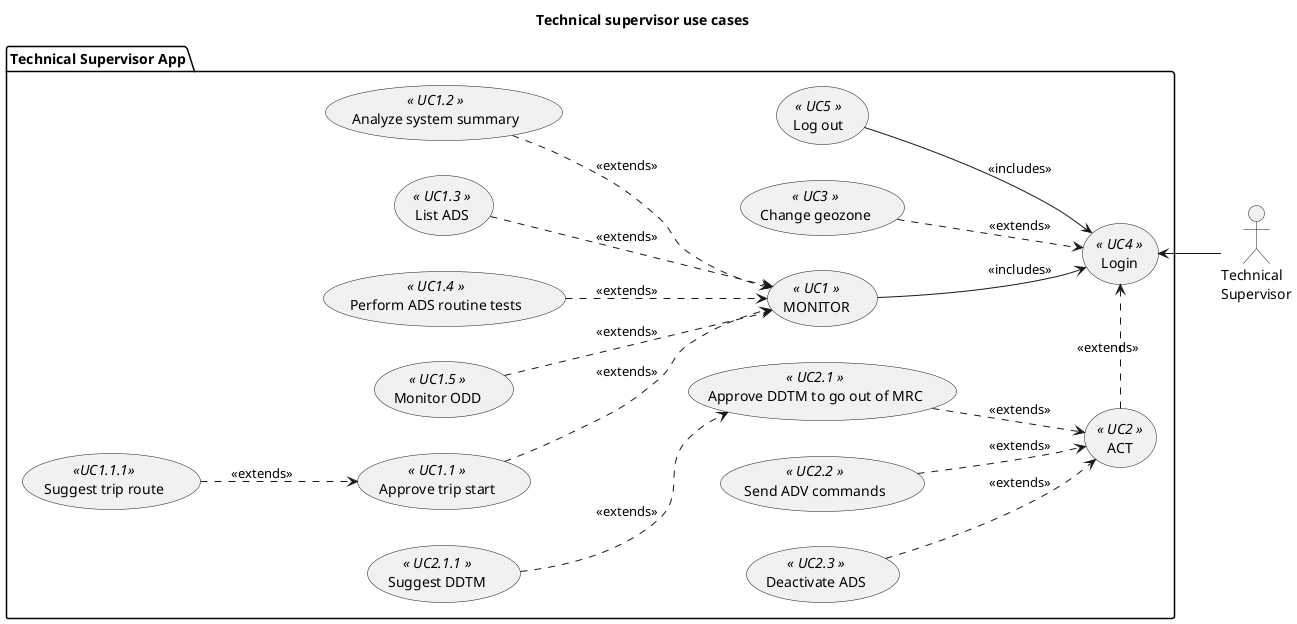 @startuml ts_use_cases
title Technical supervisor use cases

left to right direction

actor :Technical\nSupervisor: as TS1

package "Technical Supervisor App" {
    usecase UC4 as (Login) <<  UC4  >>
    usecase UC5 as (Log out) <<  UC5  >>
    usecase UC1 as (MONITOR)<<  UC1  >>
    usecase UC2 as (ACT) <<  UC2  >>
    usecase UC3 as (Change geozone) <<  UC3  >>

    ' Supervise system
    usecase UC100 as (Approve trip start) <<  UC1.1  >>
    usecase UC101 as (Analyze system summary) <<  UC1.2  >>
    usecase UC102 as (List ADS) <<  UC1.3  >>
    usecase UC104 as (Perform ADS routine tests) <<  UC1.4  >>
    usecase UC105 as (Monitor ODD) <<  UC1.5  >>
    usecase UC106 as (Suggest trip route) << UC1.1.1 >>

    ' Supervise ADS
    usecase UC202 as (Approve DDTM to go out of MRC) <<  UC2.1  >>
    ' ADS actions
    usecase UC303 as (Suggest DDTM) <<  UC2.1.1  >>
    usecase UC304 as (Send ADV commands) <<  UC2.2  >>
    usecase UC305 as (Deactivate ADS) <<  UC2.3  >>
}

' User connections
TS1 -up-> UC4
UC2 -> UC4 #line.dashed : <<extends>> 
UC1 --> UC4 : <<includes>> 
UC3 --> UC4 #line.dashed : <<extends>> 
UC5 --> UC4 : <<includes>>

' Supervise system
UC100 --> UC1 #line.dashed : <<extends>>
UC101 --> UC1 #line.dashed : <<extends>>
UC102 --> UC1 #line.dashed : <<extends>>
UC104 --> UC1 #line.dashed : <<extends>>
UC105 --> UC1 #line.dashed : <<extends>>
UC106 --> UC100 #line.dashed : <<extends>>

' Supervise ADS
UC202 --> UC2 #line.dashed : <<extends>>
UC303 --> UC202 #line.dashed : <<extends>>
UC304 --> UC2 #line.dashed : <<extends>>
UC305 --> UC2 #line.dashed : <<extends>>

@enduml
